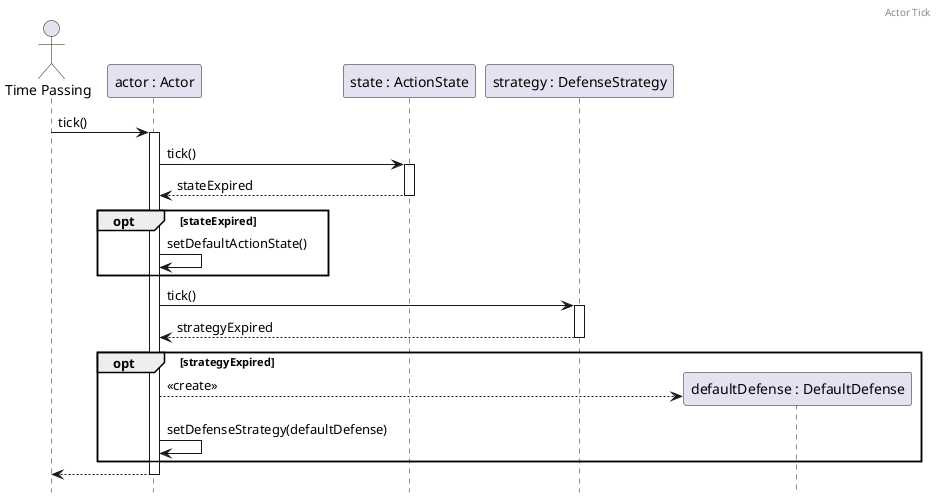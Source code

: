 @startuml ActorTick
header Actor Tick
hide footbox
autoactivate on

actor Controller as "Time Passing"
participant actor as "actor : Actor"
participant state as "state : ActionState"
participant strat as "strategy : DefenseStrategy"

Controller -> actor : tick()
actor -> state : tick()
return stateExpired
autoactivate off
opt stateExpired
    actor -> actor : setDefaultActionState()
end
autoactivate on
actor -> strat : tick()
return strategyExpired
autoactivate off
opt strategyExpired
    create defDef as "defaultDefense : DefaultDefense"
    actor --> defDef : <<create>>
    actor -> actor : setDefenseStrategy(defaultDefense)
end

return
@enduml
